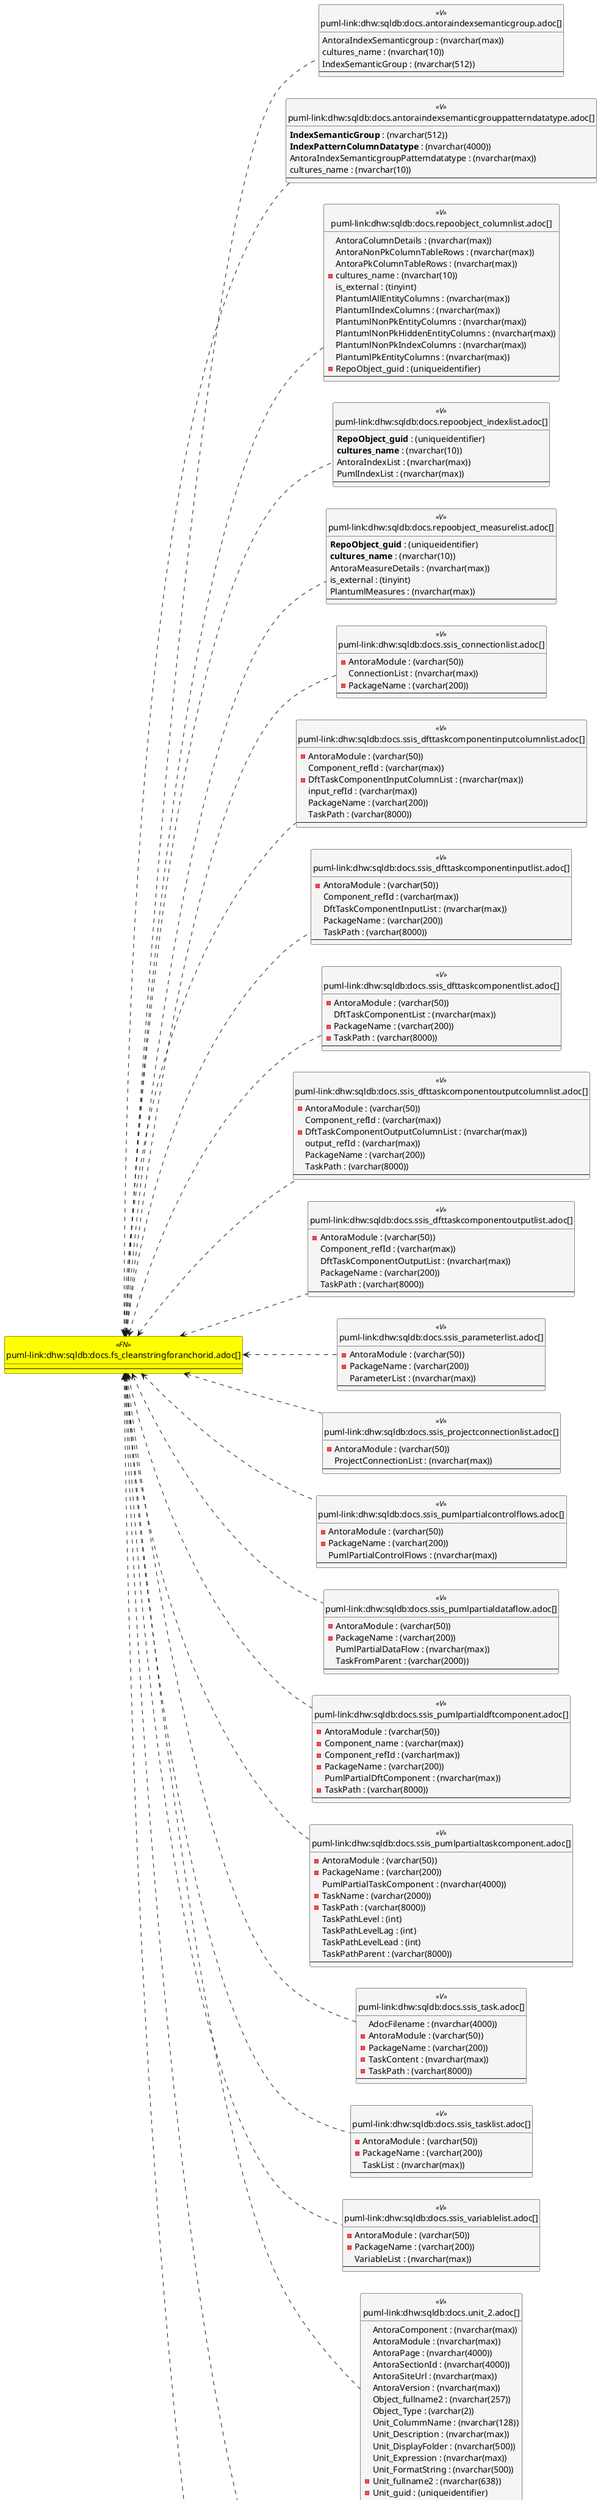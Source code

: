 @startuml
left to right direction
'top to bottom direction
hide circle
'avoide "." issues:
set namespaceSeparator none


skinparam class {
  BackgroundColor White
  BackgroundColor<<FN>> Yellow
  BackgroundColor<<FS>> Yellow
  BackgroundColor<<FT>> LightGray
  BackgroundColor<<IF>> Yellow
  BackgroundColor<<IS>> Yellow
  BackgroundColor<<P>> Aqua
  BackgroundColor<<PC>> Aqua
  BackgroundColor<<SN>> Yellow
  BackgroundColor<<SO>> SlateBlue
  BackgroundColor<<TF>> LightGray
  BackgroundColor<<TR>> Tomato
  BackgroundColor<<U>> White
  BackgroundColor<<V>> WhiteSmoke
  BackgroundColor<<X>> Aqua
  BackgroundColor<<external>> AliceBlue
}


entity "puml-link:dhw:sqldb:docs.antoraindexsemanticgroup.adoc[]" as docs.AntoraIndexSemanticgroup << V >> {
  AntoraIndexSemanticgroup : (nvarchar(max))
  cultures_name : (nvarchar(10))
  IndexSemanticGroup : (nvarchar(512))
  --
}

entity "puml-link:dhw:sqldb:docs.antoraindexsemanticgrouppatterndatatype.adoc[]" as docs.AntoraIndexSemanticgroupPatterndatatype << V >> {
  **IndexSemanticGroup** : (nvarchar(512))
  **IndexPatternColumnDatatype** : (nvarchar(4000))
  AntoraIndexSemanticgroupPatterndatatype : (nvarchar(max))
  cultures_name : (nvarchar(10))
  --
}

entity "puml-link:dhw:sqldb:docs.fs_cleanstringforanchorid.adoc[]" as docs.fs_cleanStringForAnchorId << FN >> {
  --
}

entity "puml-link:dhw:sqldb:docs.repoobject_columnlist.adoc[]" as docs.RepoObject_ColumnList << V >> {
  AntoraColumnDetails : (nvarchar(max))
  AntoraNonPkColumnTableRows : (nvarchar(max))
  AntoraPkColumnTableRows : (nvarchar(max))
  - cultures_name : (nvarchar(10))
  is_external : (tinyint)
  PlantumlAllEntityColumns : (nvarchar(max))
  PlantumlIndexColumns : (nvarchar(max))
  PlantumlNonPkEntityColumns : (nvarchar(max))
  PlantumlNonPkHiddenEntityColumns : (nvarchar(max))
  PlantumlNonPkIndexColumns : (nvarchar(max))
  PlantumlPkEntityColumns : (nvarchar(max))
  - RepoObject_guid : (uniqueidentifier)
  --
}

entity "puml-link:dhw:sqldb:docs.repoobject_indexlist.adoc[]" as docs.RepoObject_IndexList << V >> {
  **RepoObject_guid** : (uniqueidentifier)
  **cultures_name** : (nvarchar(10))
  AntoraIndexList : (nvarchar(max))
  PumlIndexList : (nvarchar(max))
  --
}

entity "puml-link:dhw:sqldb:docs.repoobject_measurelist.adoc[]" as docs.RepoObject_MeasureList << V >> {
  **RepoObject_guid** : (uniqueidentifier)
  **cultures_name** : (nvarchar(10))
  AntoraMeasureDetails : (nvarchar(max))
  is_external : (tinyint)
  PlantumlMeasures : (nvarchar(max))
  --
}

entity "puml-link:dhw:sqldb:docs.ssis_connectionlist.adoc[]" as docs.ssis_ConnectionList << V >> {
  - AntoraModule : (varchar(50))
  ConnectionList : (nvarchar(max))
  - PackageName : (varchar(200))
  --
}

entity "puml-link:dhw:sqldb:docs.ssis_dfttaskcomponentinputcolumnlist.adoc[]" as docs.ssis_DftTaskComponentInputColumnList << V >> {
  - AntoraModule : (varchar(50))
  Component_refId : (varchar(max))
  - DftTaskComponentInputColumnList : (nvarchar(max))
  input_refId : (varchar(max))
  PackageName : (varchar(200))
  TaskPath : (varchar(8000))
  --
}

entity "puml-link:dhw:sqldb:docs.ssis_dfttaskcomponentinputlist.adoc[]" as docs.ssis_DftTaskComponentInputList << V >> {
  - AntoraModule : (varchar(50))
  Component_refId : (varchar(max))
  DftTaskComponentInputList : (nvarchar(max))
  PackageName : (varchar(200))
  TaskPath : (varchar(8000))
  --
}

entity "puml-link:dhw:sqldb:docs.ssis_dfttaskcomponentlist.adoc[]" as docs.ssis_DftTaskComponentList << V >> {
  - AntoraModule : (varchar(50))
  DftTaskComponentList : (nvarchar(max))
  - PackageName : (varchar(200))
  - TaskPath : (varchar(8000))
  --
}

entity "puml-link:dhw:sqldb:docs.ssis_dfttaskcomponentoutputcolumnlist.adoc[]" as docs.ssis_DftTaskComponentOutputColumnList << V >> {
  - AntoraModule : (varchar(50))
  Component_refId : (varchar(max))
  - DftTaskComponentOutputColumnList : (nvarchar(max))
  output_refId : (varchar(max))
  PackageName : (varchar(200))
  TaskPath : (varchar(8000))
  --
}

entity "puml-link:dhw:sqldb:docs.ssis_dfttaskcomponentoutputlist.adoc[]" as docs.ssis_DftTaskComponentOutputList << V >> {
  - AntoraModule : (varchar(50))
  Component_refId : (varchar(max))
  DftTaskComponentOutputList : (nvarchar(max))
  PackageName : (varchar(200))
  TaskPath : (varchar(8000))
  --
}

entity "puml-link:dhw:sqldb:docs.ssis_parameterlist.adoc[]" as docs.ssis_ParameterList << V >> {
  - AntoraModule : (varchar(50))
  - PackageName : (varchar(200))
  ParameterList : (nvarchar(max))
  --
}

entity "puml-link:dhw:sqldb:docs.ssis_projectconnectionlist.adoc[]" as docs.ssis_ProjectConnectionList << V >> {
  - AntoraModule : (varchar(50))
  ProjectConnectionList : (nvarchar(max))
  --
}

entity "puml-link:dhw:sqldb:docs.ssis_pumlpartialcontrolflows.adoc[]" as docs.ssis_PumlPartialControlFlows << V >> {
  - AntoraModule : (varchar(50))
  - PackageName : (varchar(200))
  PumlPartialControlFlows : (nvarchar(max))
  --
}

entity "puml-link:dhw:sqldb:docs.ssis_pumlpartialdataflow.adoc[]" as docs.ssis_PumlPartialDataFlow << V >> {
  - AntoraModule : (varchar(50))
  - PackageName : (varchar(200))
  PumlPartialDataFlow : (nvarchar(max))
  TaskFromParent : (varchar(2000))
  --
}

entity "puml-link:dhw:sqldb:docs.ssis_pumlpartialdftcomponent.adoc[]" as docs.ssis_PumlPartialDftComponent << V >> {
  - AntoraModule : (varchar(50))
  - Component_name : (varchar(max))
  - Component_refId : (varchar(max))
  - PackageName : (varchar(200))
  PumlPartialDftComponent : (nvarchar(max))
  - TaskPath : (varchar(8000))
  --
}

entity "puml-link:dhw:sqldb:docs.ssis_pumlpartialtaskcomponent.adoc[]" as docs.ssis_PumlPartialTaskComponent << V >> {
  - AntoraModule : (varchar(50))
  - PackageName : (varchar(200))
  PumlPartialTaskComponent : (nvarchar(4000))
  - TaskName : (varchar(2000))
  - TaskPath : (varchar(8000))
  TaskPathLevel : (int)
  TaskPathLevelLag : (int)
  TaskPathLevelLead : (int)
  TaskPathParent : (varchar(8000))
  --
}

entity "puml-link:dhw:sqldb:docs.ssis_task.adoc[]" as docs.ssis_Task << V >> {
  AdocFilename : (nvarchar(4000))
  - AntoraModule : (varchar(50))
  - PackageName : (varchar(200))
  - TaskContent : (nvarchar(max))
  - TaskPath : (varchar(8000))
  --
}

entity "puml-link:dhw:sqldb:docs.ssis_tasklist.adoc[]" as docs.ssis_TaskList << V >> {
  - AntoraModule : (varchar(50))
  - PackageName : (varchar(200))
  TaskList : (nvarchar(max))
  --
}

entity "puml-link:dhw:sqldb:docs.ssis_variablelist.adoc[]" as docs.ssis_VariableList << V >> {
  - AntoraModule : (varchar(50))
  - PackageName : (varchar(200))
  VariableList : (nvarchar(max))
  --
}

entity "puml-link:dhw:sqldb:docs.unit_2.adoc[]" as docs.Unit_2 << V >> {
  AntoraComponent : (nvarchar(max))
  AntoraModule : (nvarchar(max))
  AntoraPage : (nvarchar(4000))
  AntoraSectionId : (nvarchar(4000))
  AntoraSiteUrl : (nvarchar(max))
  AntoraVersion : (nvarchar(max))
  Object_fullname2 : (nvarchar(257))
  Object_Type : (varchar(2))
  Unit_ColummName : (nvarchar(128))
  Unit_Description : (nvarchar(max))
  Unit_DisplayFolder : (nvarchar(500))
  Unit_Expression : (nvarchar(max))
  Unit_FormatString : (nvarchar(500))
  - Unit_fullname2 : (nvarchar(638))
  - Unit_guid : (uniqueidentifier)
  Unit_isHidden : (bit)
  Unit_IsKey : (bit)
  Unit_IsSsas : (bit)
  Unit_IsUnique : (bit)
  - Unit_Metatype : (varchar(7))
  - Unit_Name : (nvarchar(500))
  Unit_ObjectName : (nvarchar(128))
  - Unit_Schema : (nvarchar(128))
  Unit_SummarizeBy : (nvarchar(500))
  Unit_TypeName : (nvarchar(128))
  --
}

entity "puml-link:dhw:sqldb:reference.repoobjectcolumn_referencedreferencing.adoc[]" as reference.RepoObjectColumn_ReferencedReferencing << V >> {
  - referenced_AntoraXref : (nvarchar(max))
  referenced_external_AntoraComponent : (nvarchar(128))
  referenced_external_AntoraModule : (nvarchar(128))
  - Referenced_fullname : (nvarchar(261))
  - Referenced_fullname2 : (nvarchar(257))
  - Referenced_guid : (uniqueidentifier)
  - referenced_is_external : (bit)
  Referenced_RepoObject_guid : (uniqueidentifier)
  Referenced_type : (char(2))
  - ReferencedColumn_fullname : (nvarchar(392))
  - ReferencedColumn_fullname2 : (nvarchar(386))
  ReferencedColumn_name : (nvarchar(128))
  - referencing_AntoraXref : (nvarchar(max))
  referencing_external_AntoraComponent : (nvarchar(128))
  referencing_external_AntoraModule : (nvarchar(128))
  - Referencing_fullname : (nvarchar(261))
  - Referencing_fullname2 : (nvarchar(257))
  - Referencing_guid : (uniqueidentifier)
  - referencing_is_external : (bit)
  Referencing_RepoObject_guid : (uniqueidentifier)
  Referencing_type : (char(2))
  - ReferencingColumn_fullname : (nvarchar(392))
  - ReferencingColumn_fullname2 : (nvarchar(386))
  ReferencingColumn_name : (nvarchar(128))
  --
}

entity "puml-link:dhw:sqldb:repo.foreignkey_gross.adoc[]" as repo.ForeignKey_gross << V >> {
  delete_referential_action : (tinyint)
  ForeignKey_fullname : (nvarchar(517))
  ForeignKey_guid : (uniqueidentifier)
  ForeignKey_name : (nvarchar(128))
  - is_MatchingDatatypePattern : (int)
  - referenced_AntoraXref : (nvarchar(4000))
  referenced_index_guid : (uniqueidentifier)
  referenced_index_name : (nvarchar(450))
  referenced_IndexPatternColumnDatatype : (nvarchar(4000))
  referenced_IndexPatternColumnName : (nvarchar(4000))
  referenced_RepoObject_fullname : (nvarchar(261))
  referenced_RepoObject_fullname2 : (nvarchar(257))
  referenced_RepoObject_guid : (uniqueidentifier)
  referenced_SysObject_name : (nvarchar(128))
  referenced_SysObject_schema_name : (nvarchar(128))
  referencing_index_guid : (uniqueidentifier)
  referencing_index_name : (nvarchar(450))
  referencing_IndexPatternColumnDatatype : (nvarchar(4000))
  referencing_IndexPatternColumnName : (nvarchar(4000))
  referencing_RepoObject_fullname : (nvarchar(261))
  referencing_RepoObject_fullname2 : (nvarchar(257))
  referencing_RepoObject_guid : (uniqueidentifier)
  referencing_SysObject_name : (nvarchar(128))
  referencing_SysObject_schema_name : (nvarchar(128))
  update_referential_action : (tinyint)
  --
}

docs.fs_cleanStringForAnchorId <.. reference.RepoObjectColumn_ReferencedReferencing
docs.fs_cleanStringForAnchorId <.. repo.ForeignKey_gross
docs.fs_cleanStringForAnchorId <.. docs.Unit_2
docs.fs_cleanStringForAnchorId <.. docs.RepoObject_MeasureList
docs.fs_cleanStringForAnchorId <.. docs.ssis_ConnectionList
docs.fs_cleanStringForAnchorId <.. docs.AntoraIndexSemanticgroup
docs.fs_cleanStringForAnchorId <.. docs.AntoraIndexSemanticgroupPatterndatatype
docs.fs_cleanStringForAnchorId <.. docs.RepoObject_IndexList
docs.fs_cleanStringForAnchorId <.. docs.RepoObject_ColumnList
docs.fs_cleanStringForAnchorId <.. docs.ssis_ParameterList
docs.fs_cleanStringForAnchorId <.. docs.ssis_TaskList
docs.fs_cleanStringForAnchorId <.. docs.ssis_VariableList
docs.fs_cleanStringForAnchorId <.. docs.ssis_ProjectConnectionList
docs.fs_cleanStringForAnchorId <.. docs.ssis_PumlPartialTaskComponent
docs.fs_cleanStringForAnchorId <.. docs.ssis_PumlPartialControlFlows
docs.fs_cleanStringForAnchorId <.. docs.ssis_PumlPartialDataFlow
docs.fs_cleanStringForAnchorId <.. docs.ssis_PumlPartialDftComponent
docs.fs_cleanStringForAnchorId <.. docs.ssis_DftTaskComponentList
docs.fs_cleanStringForAnchorId <.. docs.ssis_DftTaskComponentInputList
docs.fs_cleanStringForAnchorId <.. docs.ssis_DftTaskComponentInputColumnList
docs.fs_cleanStringForAnchorId <.. docs.ssis_DftTaskComponentOutputColumnList
docs.fs_cleanStringForAnchorId <.. docs.ssis_DftTaskComponentOutputList
docs.fs_cleanStringForAnchorId <.. docs.ssis_Task
footer The diagram is interactive and contains links.
@enduml

